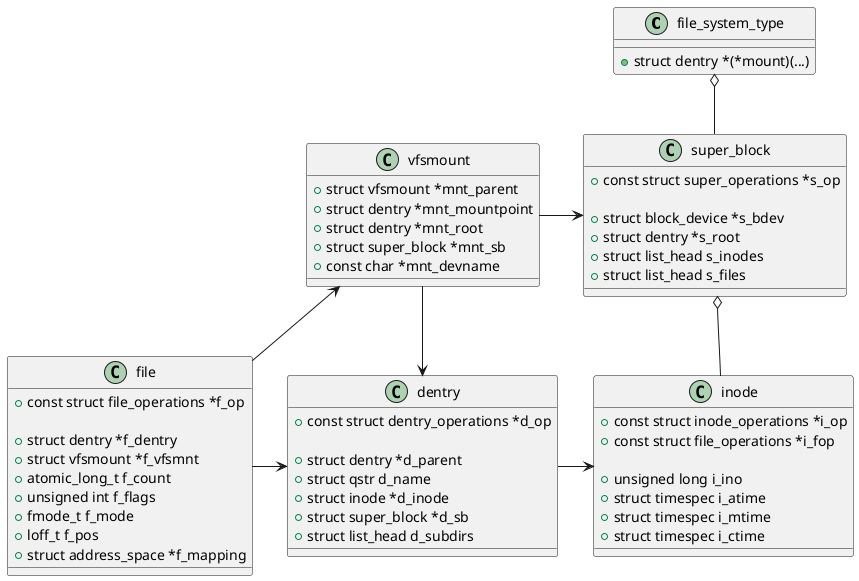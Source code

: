 @startuml VFS关键对象

class file_system_type {
    +struct dentry *(*mount)(...)
}

class super_block {
    +const struct super_operations *s_op

    +struct block_device *s_bdev
    +struct dentry *s_root
    +struct list_head s_inodes
    +struct list_head s_files
}

class inode {
    +const struct inode_operations *i_op
    +const struct file_operations *i_fop

    +unsigned long i_ino
    +struct timespec i_atime
    +struct timespec i_mtime
    +struct timespec i_ctime
}

class dentry {
    +const struct dentry_operations *d_op

    +struct dentry *d_parent
    +struct qstr d_name
    +struct inode *d_inode
    +struct super_block *d_sb
    +struct list_head d_subdirs
}

class vfsmount {
    +struct vfsmount *mnt_parent
    +struct dentry *mnt_mountpoint
    +struct dentry *mnt_root
    +struct super_block *mnt_sb
    +const char *mnt_devname
}

class file {
    +const struct file_operations *f_op

    +struct dentry *f_dentry
    +struct vfsmount *f_vfsmnt
    +atomic_long_t f_count
    +unsigned int f_flags
    +fmode_t f_mode
    +loff_t f_pos
    +struct address_space *f_mapping
}

file_system_type o-down- super_block
super_block o-down- inode

vfsmount -right-> super_block
vfsmount -down-> dentry

dentry -right-> inode

file -right-> dentry
file -up-> vfsmount

@enduml